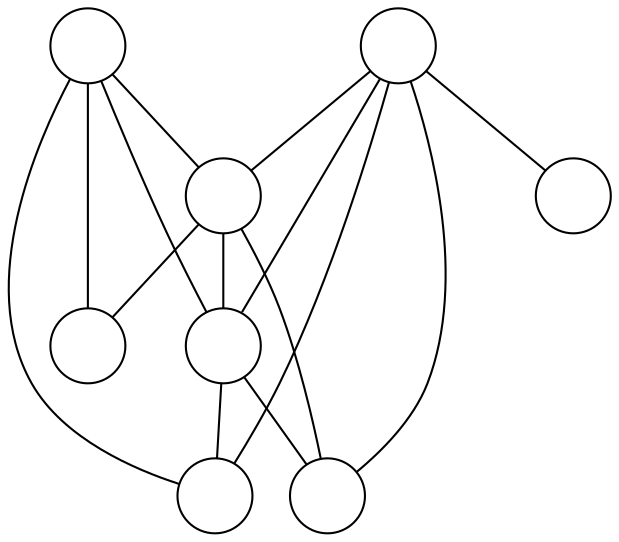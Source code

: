 graph G {
  node[label="", shape=circle]
  0;
  1;
  2;
  3;
  4;
  5;
  6;
  7;
  4 -- 0;
  4 -- 1;
  5 -- 0;
  5 -- 2;
  5 -- 4;
  6 -- 1;
  6 -- 2;
  6 -- 4;
  6 -- 5;
  7 -- 0;
  7 -- 1;
  7 -- 3;
  7 -- 4;
  7 -- 5;
}
